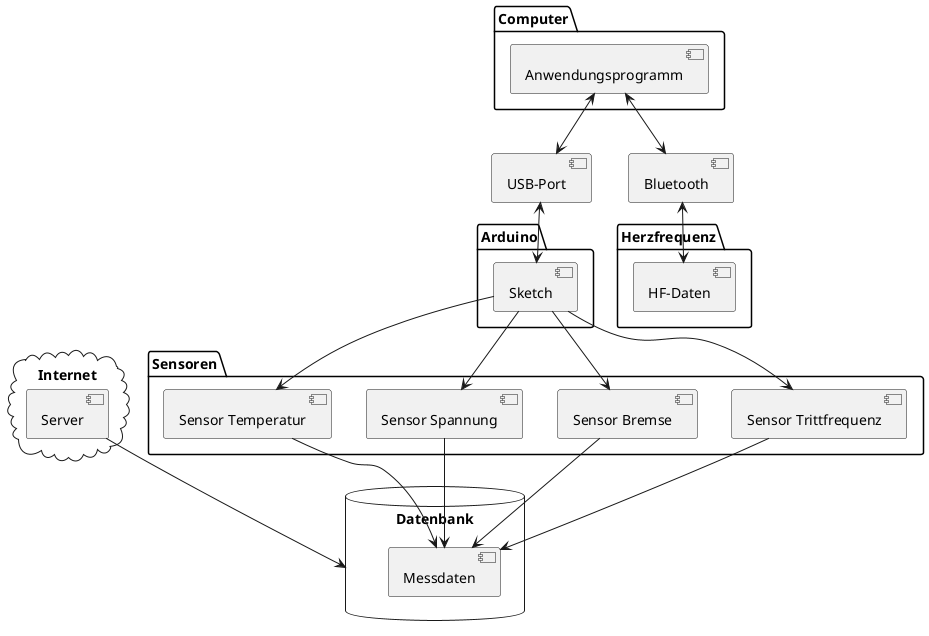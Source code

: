 @startuml

package "Computer" {
  [Anwendungsprogramm]
}

package "Arduino" {
  [Sketch]
}

package "Herzfrequenz" {
  [HF-Daten]
}
package "Sensoren" {
  [Sensor Trittfrequenz]
  [Sensor Bremse]
  [Sensor Spannung]
  [Sensor Temperatur]
}

database "Datenbank" {
  [Messdaten]
}

cloud "Internet" {
  [Server]
}

[Anwendungsprogramm] <--> [USB-Port]
[Anwendungsprogramm] <--> [Bluetooth]
[USB-Port] <--> [Sketch]
[Bluetooth] <--> [HF-Daten]
[Sketch] --> [Sensor Trittfrequenz]
[Sketch] --> [Sensor Bremse]
[Sketch] --> [Sensor Spannung]
[Sketch] --> [Sensor Temperatur]

[Sensor Trittfrequenz] --> [Messdaten]
[Sensor Spannung] --> [Messdaten]
[Sensor Temperatur] --> [Messdaten]
[Sensor Bremse] --> [Messdaten]

[Server] --> [Datenbank]

@enduml
